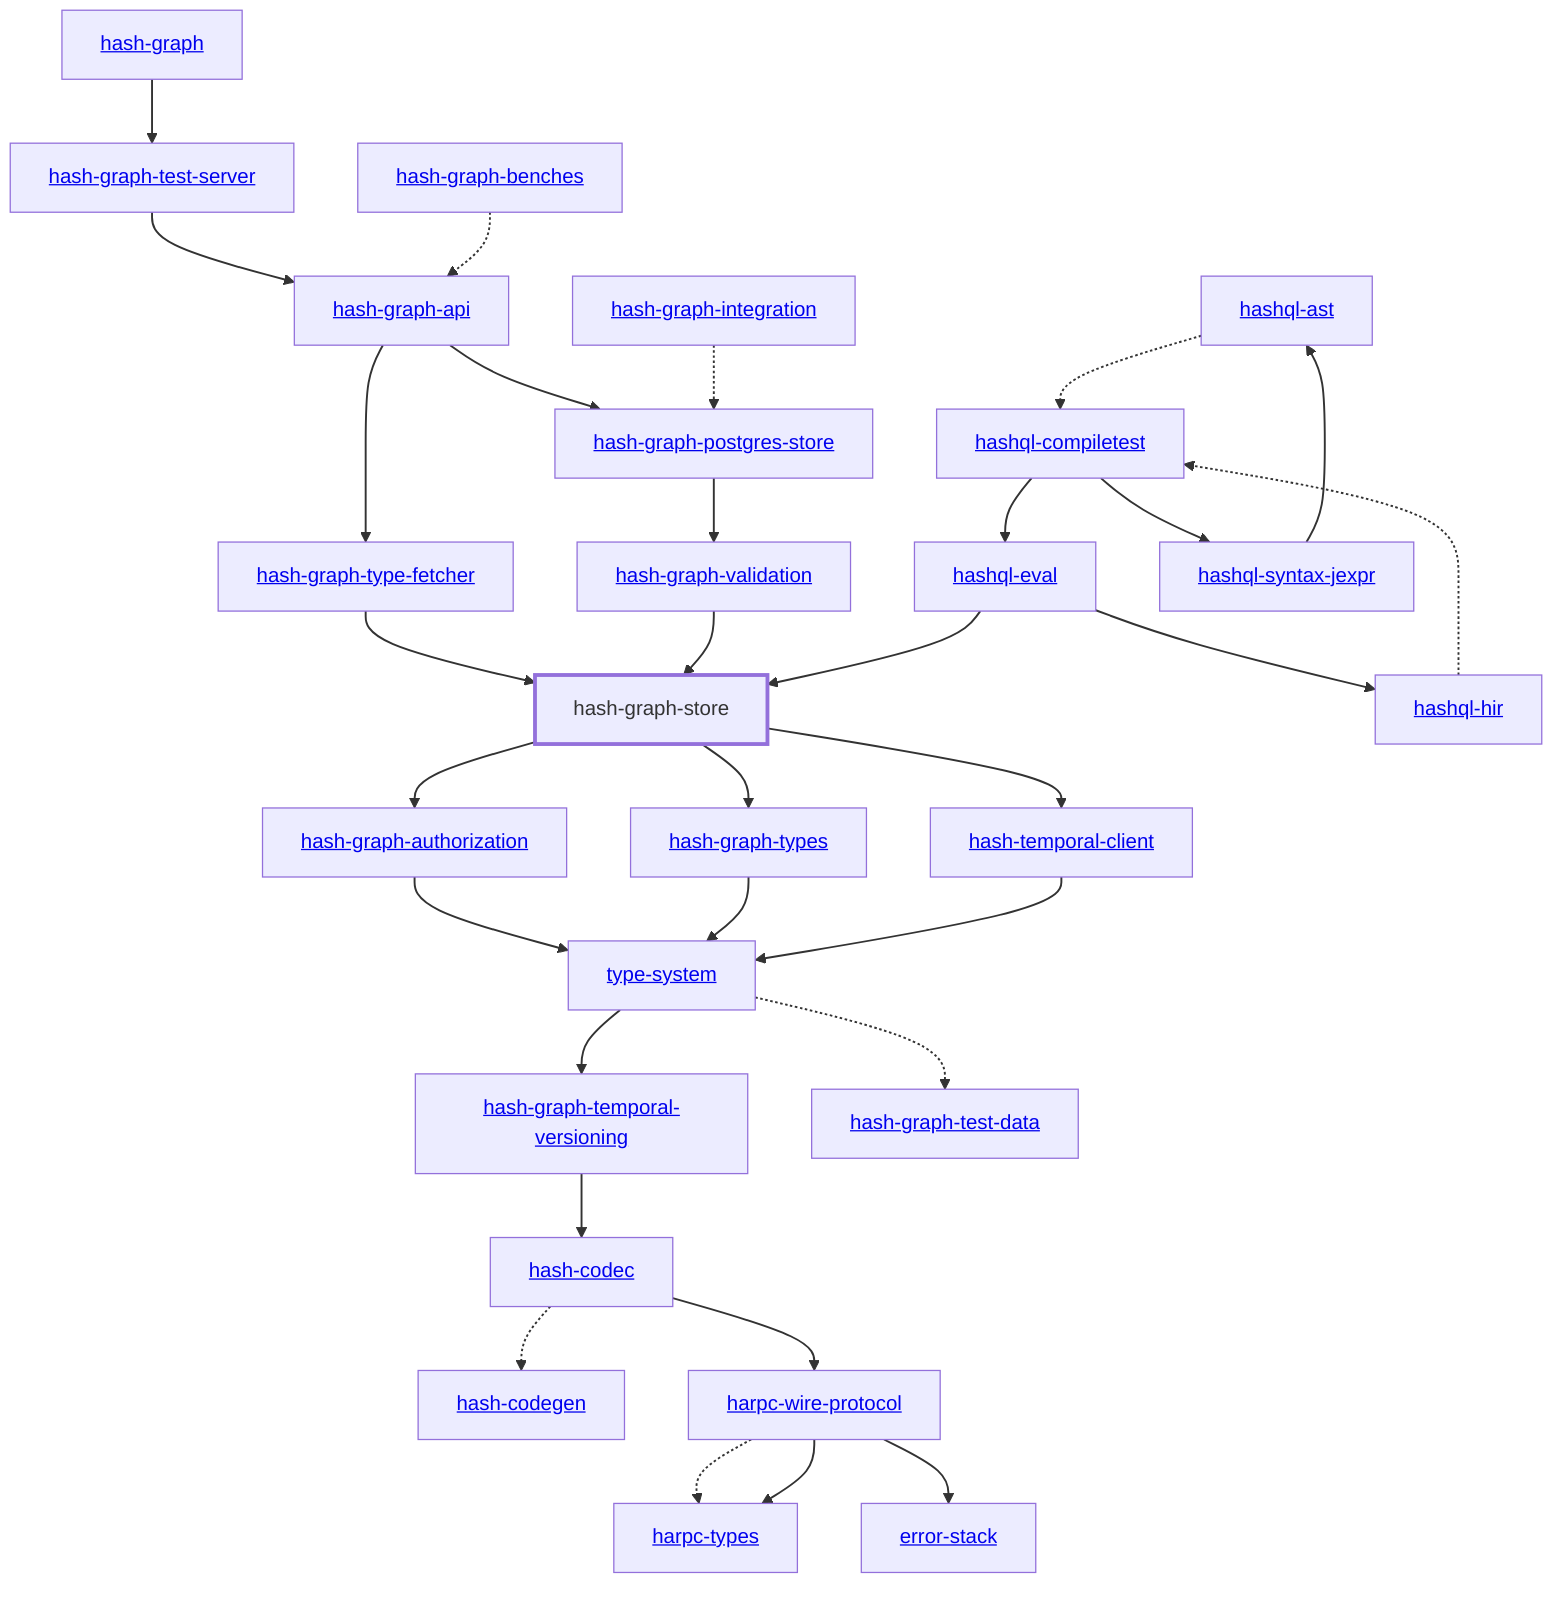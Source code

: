 graph TD
    linkStyle default stroke-width:1.5px
    classDef default stroke-width:1px
    classDef root stroke-width:3px
    classDef dev stroke-width:1px
    classDef build stroke-width:1px
    %% Legend
    %% --> : Normal dependency
    %% -.-> : Dev dependency
    %% ---> : Build dependency
    0[<a href="../hash_graph">hash-graph</a>]
    1[<a href="../type_system">type-system</a>]
    2[<a href="../hash_codec">hash-codec</a>]
    3[<a href="../hash_codegen">hash-codegen</a>]
    4[<a href="../hash_graph_api">hash-graph-api</a>]
    5[<a href="../hash_graph_authorization">hash-graph-authorization</a>]
    6[<a href="../hash_graph_postgres_store">hash-graph-postgres-store</a>]
    7[hash-graph-store]
    class 7 root
    8[<a href="../hash_graph_temporal_versioning">hash-graph-temporal-versioning</a>]
    9[<a href="../hash_graph_test_server">hash-graph-test-server</a>]
    10[<a href="../hash_graph_type_fetcher">hash-graph-type-fetcher</a>]
    11[<a href="../hash_graph_types">hash-graph-types</a>]
    12[<a href="../hash_graph_validation">hash-graph-validation</a>]
    13[<a href="../harpc_types">harpc-types</a>]
    14[<a href="../harpc_wire_protocol">harpc-wire-protocol</a>]
    15[<a href="../hashql_ast">hashql-ast</a>]
    16[<a href="../hashql_compiletest">hashql-compiletest</a>]
    17[<a href="../hashql_eval">hashql-eval</a>]
    18[<a href="../hashql_hir">hashql-hir</a>]
    19[<a href="../hashql_syntax_jexpr">hashql-syntax-jexpr</a>]
    20[<a href="../hash_temporal_client">hash-temporal-client</a>]
    21[<a href="../error_stack">error-stack</a>]
    22[<a href="../hash_graph_benches">hash-graph-benches</a>]
    23[<a href="../hash_graph_integration">hash-graph-integration</a>]
    24[<a href="../hash_graph_test_data">hash-graph-test-data</a>]
    0 --> 9
    1 --> 8
    1 -.-> 24
    2 -.-> 3
    2 --> 14
    4 --> 6
    4 --> 10
    5 --> 1
    6 --> 12
    7 --> 5
    7 --> 11
    7 --> 20
    8 --> 2
    9 --> 4
    10 --> 7
    11 --> 1
    12 --> 7
    14 -.-> 13
    14 --> 13
    14 --> 21
    15 -.-> 16
    16 --> 17
    16 --> 19
    17 --> 7
    17 --> 18
    18 -.-> 16
    19 --> 15
    20 --> 1
    22 -.-> 4
    23 -.-> 6